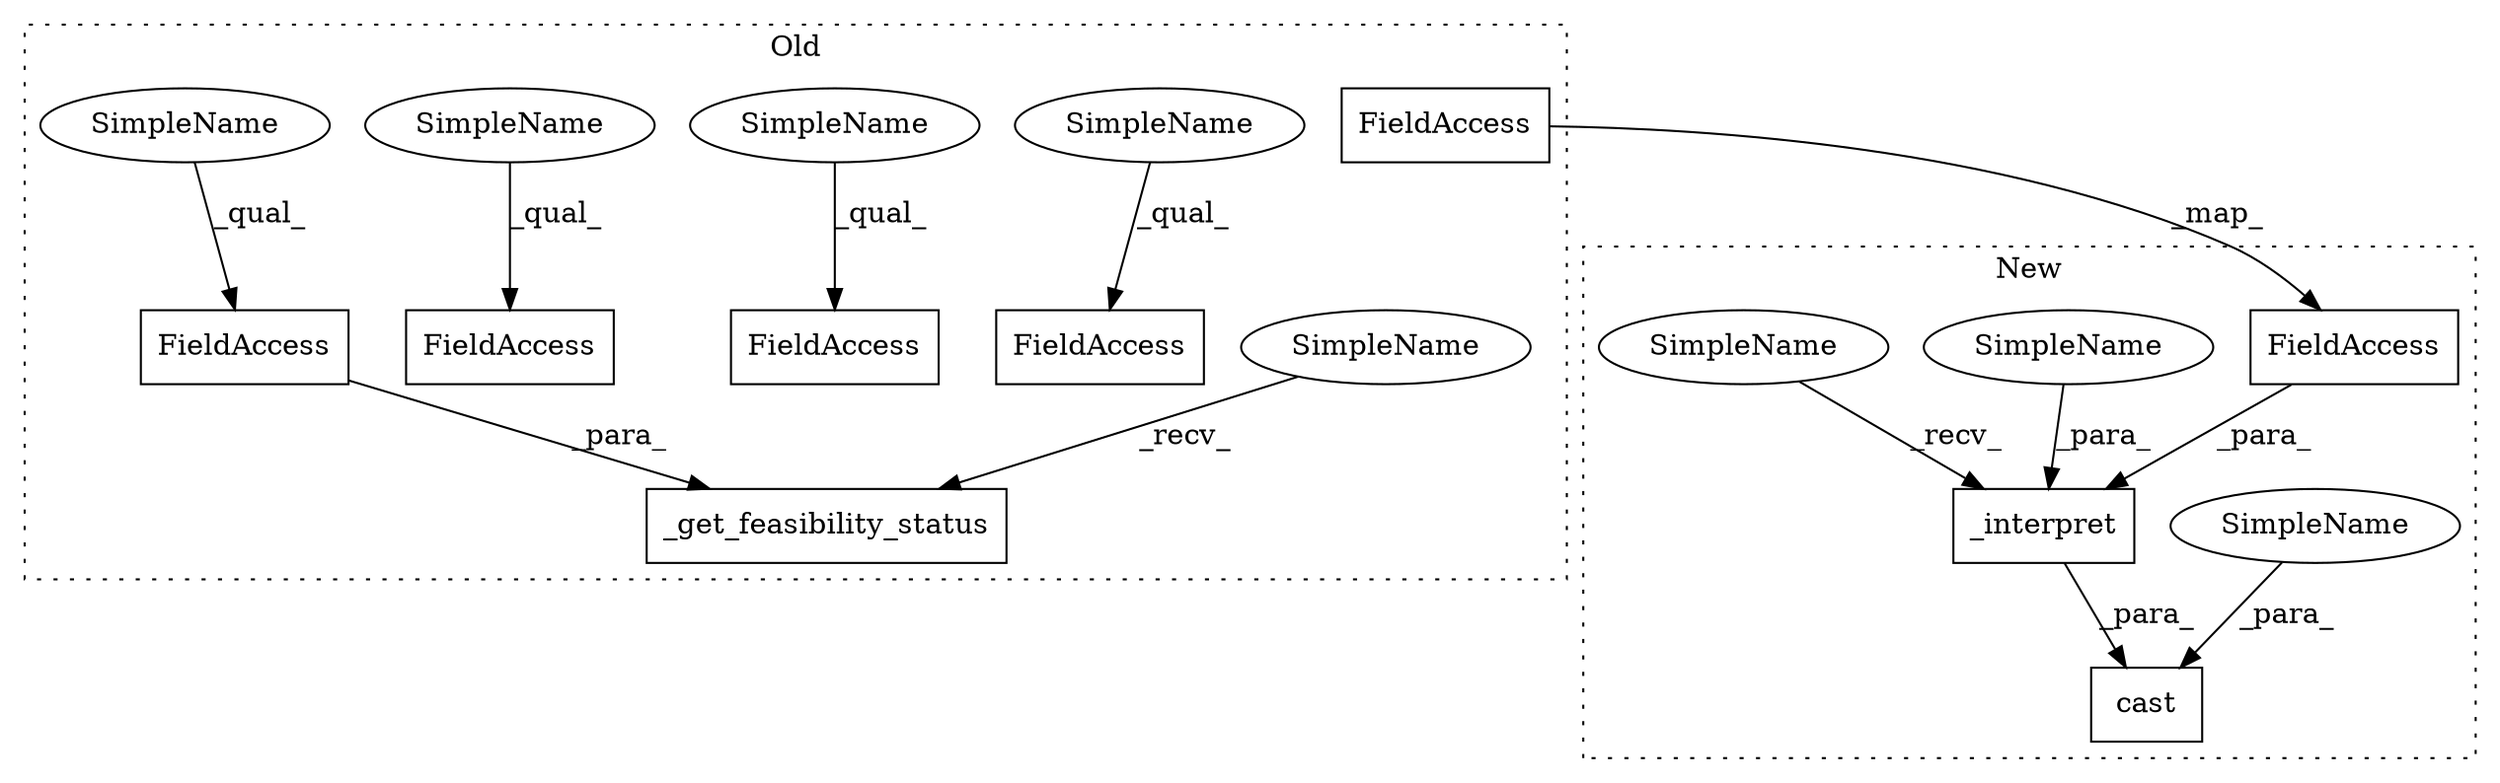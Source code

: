 digraph G {
subgraph cluster0 {
1 [label="_get_feasibility_status" a="32" s="5072,5112" l="24,1" shape="box"];
4 [label="FieldAccess" a="22" s="4783" l="16" shape="box"];
6 [label="FieldAccess" a="22" s="5104" l="8" shape="box"];
7 [label="FieldAccess" a="22" s="5038" l="11" shape="box"];
8 [label="FieldAccess" a="22" s="5029" l="8" shape="box"];
9 [label="FieldAccess" a="22" s="5050" l="16" shape="box"];
12 [label="SimpleName" a="42" s="5067" l="4" shape="ellipse"];
13 [label="SimpleName" a="42" s="5050" l="6" shape="ellipse"];
14 [label="SimpleName" a="42" s="5029" l="6" shape="ellipse"];
15 [label="SimpleName" a="42" s="5038" l="6" shape="ellipse"];
16 [label="SimpleName" a="42" s="5104" l="6" shape="ellipse"];
label = "Old";
style="dotted";
}
subgraph cluster1 {
2 [label="cast" a="32" s="4862,4993" l="5,1" shape="box"];
3 [label="_interpret" a="32" s="4903,4992" l="11,1" shape="box"];
5 [label="FieldAccess" a="22" s="4916" l="16" shape="box"];
10 [label="SimpleName" a="42" s="4867" l="30" shape="ellipse"];
11 [label="SimpleName" a="42" s="4941" l="30" shape="ellipse"];
17 [label="SimpleName" a="42" s="4898" l="4" shape="ellipse"];
label = "New";
style="dotted";
}
3 -> 2 [label="_para_"];
4 -> 5 [label="_map_"];
5 -> 3 [label="_para_"];
6 -> 1 [label="_para_"];
10 -> 2 [label="_para_"];
11 -> 3 [label="_para_"];
12 -> 1 [label="_recv_"];
13 -> 9 [label="_qual_"];
14 -> 8 [label="_qual_"];
15 -> 7 [label="_qual_"];
16 -> 6 [label="_qual_"];
17 -> 3 [label="_recv_"];
}